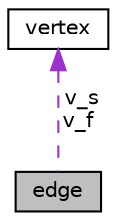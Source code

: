 digraph "edge"
{
  edge [fontname="Helvetica",fontsize="10",labelfontname="Helvetica",labelfontsize="10"];
  node [fontname="Helvetica",fontsize="10",shape=record];
  Node1 [label="edge",height=0.2,width=0.4,color="black", fillcolor="grey75", style="filled", fontcolor="black"];
  Node2 -> Node1 [dir="back",color="darkorchid3",fontsize="10",style="dashed",label=" v_s\nv_f" ,fontname="Helvetica"];
  Node2 [label="vertex",height=0.2,width=0.4,color="black", fillcolor="white", style="filled",URL="$structvertex.html"];
}
